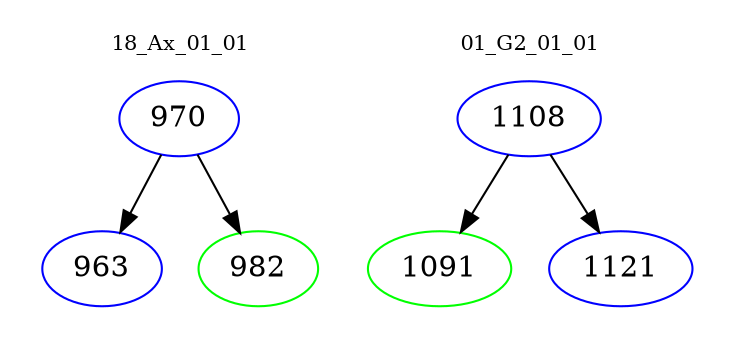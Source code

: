 digraph{
subgraph cluster_0 {
color = white
label = "18_Ax_01_01";
fontsize=10;
T0_970 [label="970", color="blue"]
T0_970 -> T0_963 [color="black"]
T0_963 [label="963", color="blue"]
T0_970 -> T0_982 [color="black"]
T0_982 [label="982", color="green"]
}
subgraph cluster_1 {
color = white
label = "01_G2_01_01";
fontsize=10;
T1_1108 [label="1108", color="blue"]
T1_1108 -> T1_1091 [color="black"]
T1_1091 [label="1091", color="green"]
T1_1108 -> T1_1121 [color="black"]
T1_1121 [label="1121", color="blue"]
}
}
